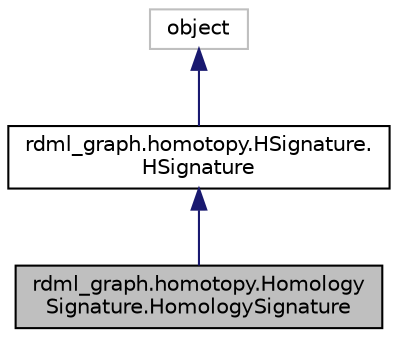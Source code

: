digraph "rdml_graph.homotopy.HomologySignature.HomologySignature"
{
 // LATEX_PDF_SIZE
  edge [fontname="Helvetica",fontsize="10",labelfontname="Helvetica",labelfontsize="10"];
  node [fontname="Helvetica",fontsize="10",shape=record];
  Node1 [label="rdml_graph.homotopy.Homology\lSignature.HomologySignature",height=0.2,width=0.4,color="black", fillcolor="grey75", style="filled", fontcolor="black",tooltip="Homology signature A discrete homology signature."];
  Node2 -> Node1 [dir="back",color="midnightblue",fontsize="10",style="solid",fontname="Helvetica"];
  Node2 [label="rdml_graph.homotopy.HSignature.\lHSignature",height=0.2,width=0.4,color="black", fillcolor="white", style="filled",URL="$classrdml__graph_1_1homotopy_1_1HSignature_1_1HSignature.html",tooltip=" "];
  Node3 -> Node2 [dir="back",color="midnightblue",fontsize="10",style="solid",fontname="Helvetica"];
  Node3 [label="object",height=0.2,width=0.4,color="grey75", fillcolor="white", style="filled",tooltip=" "];
}

